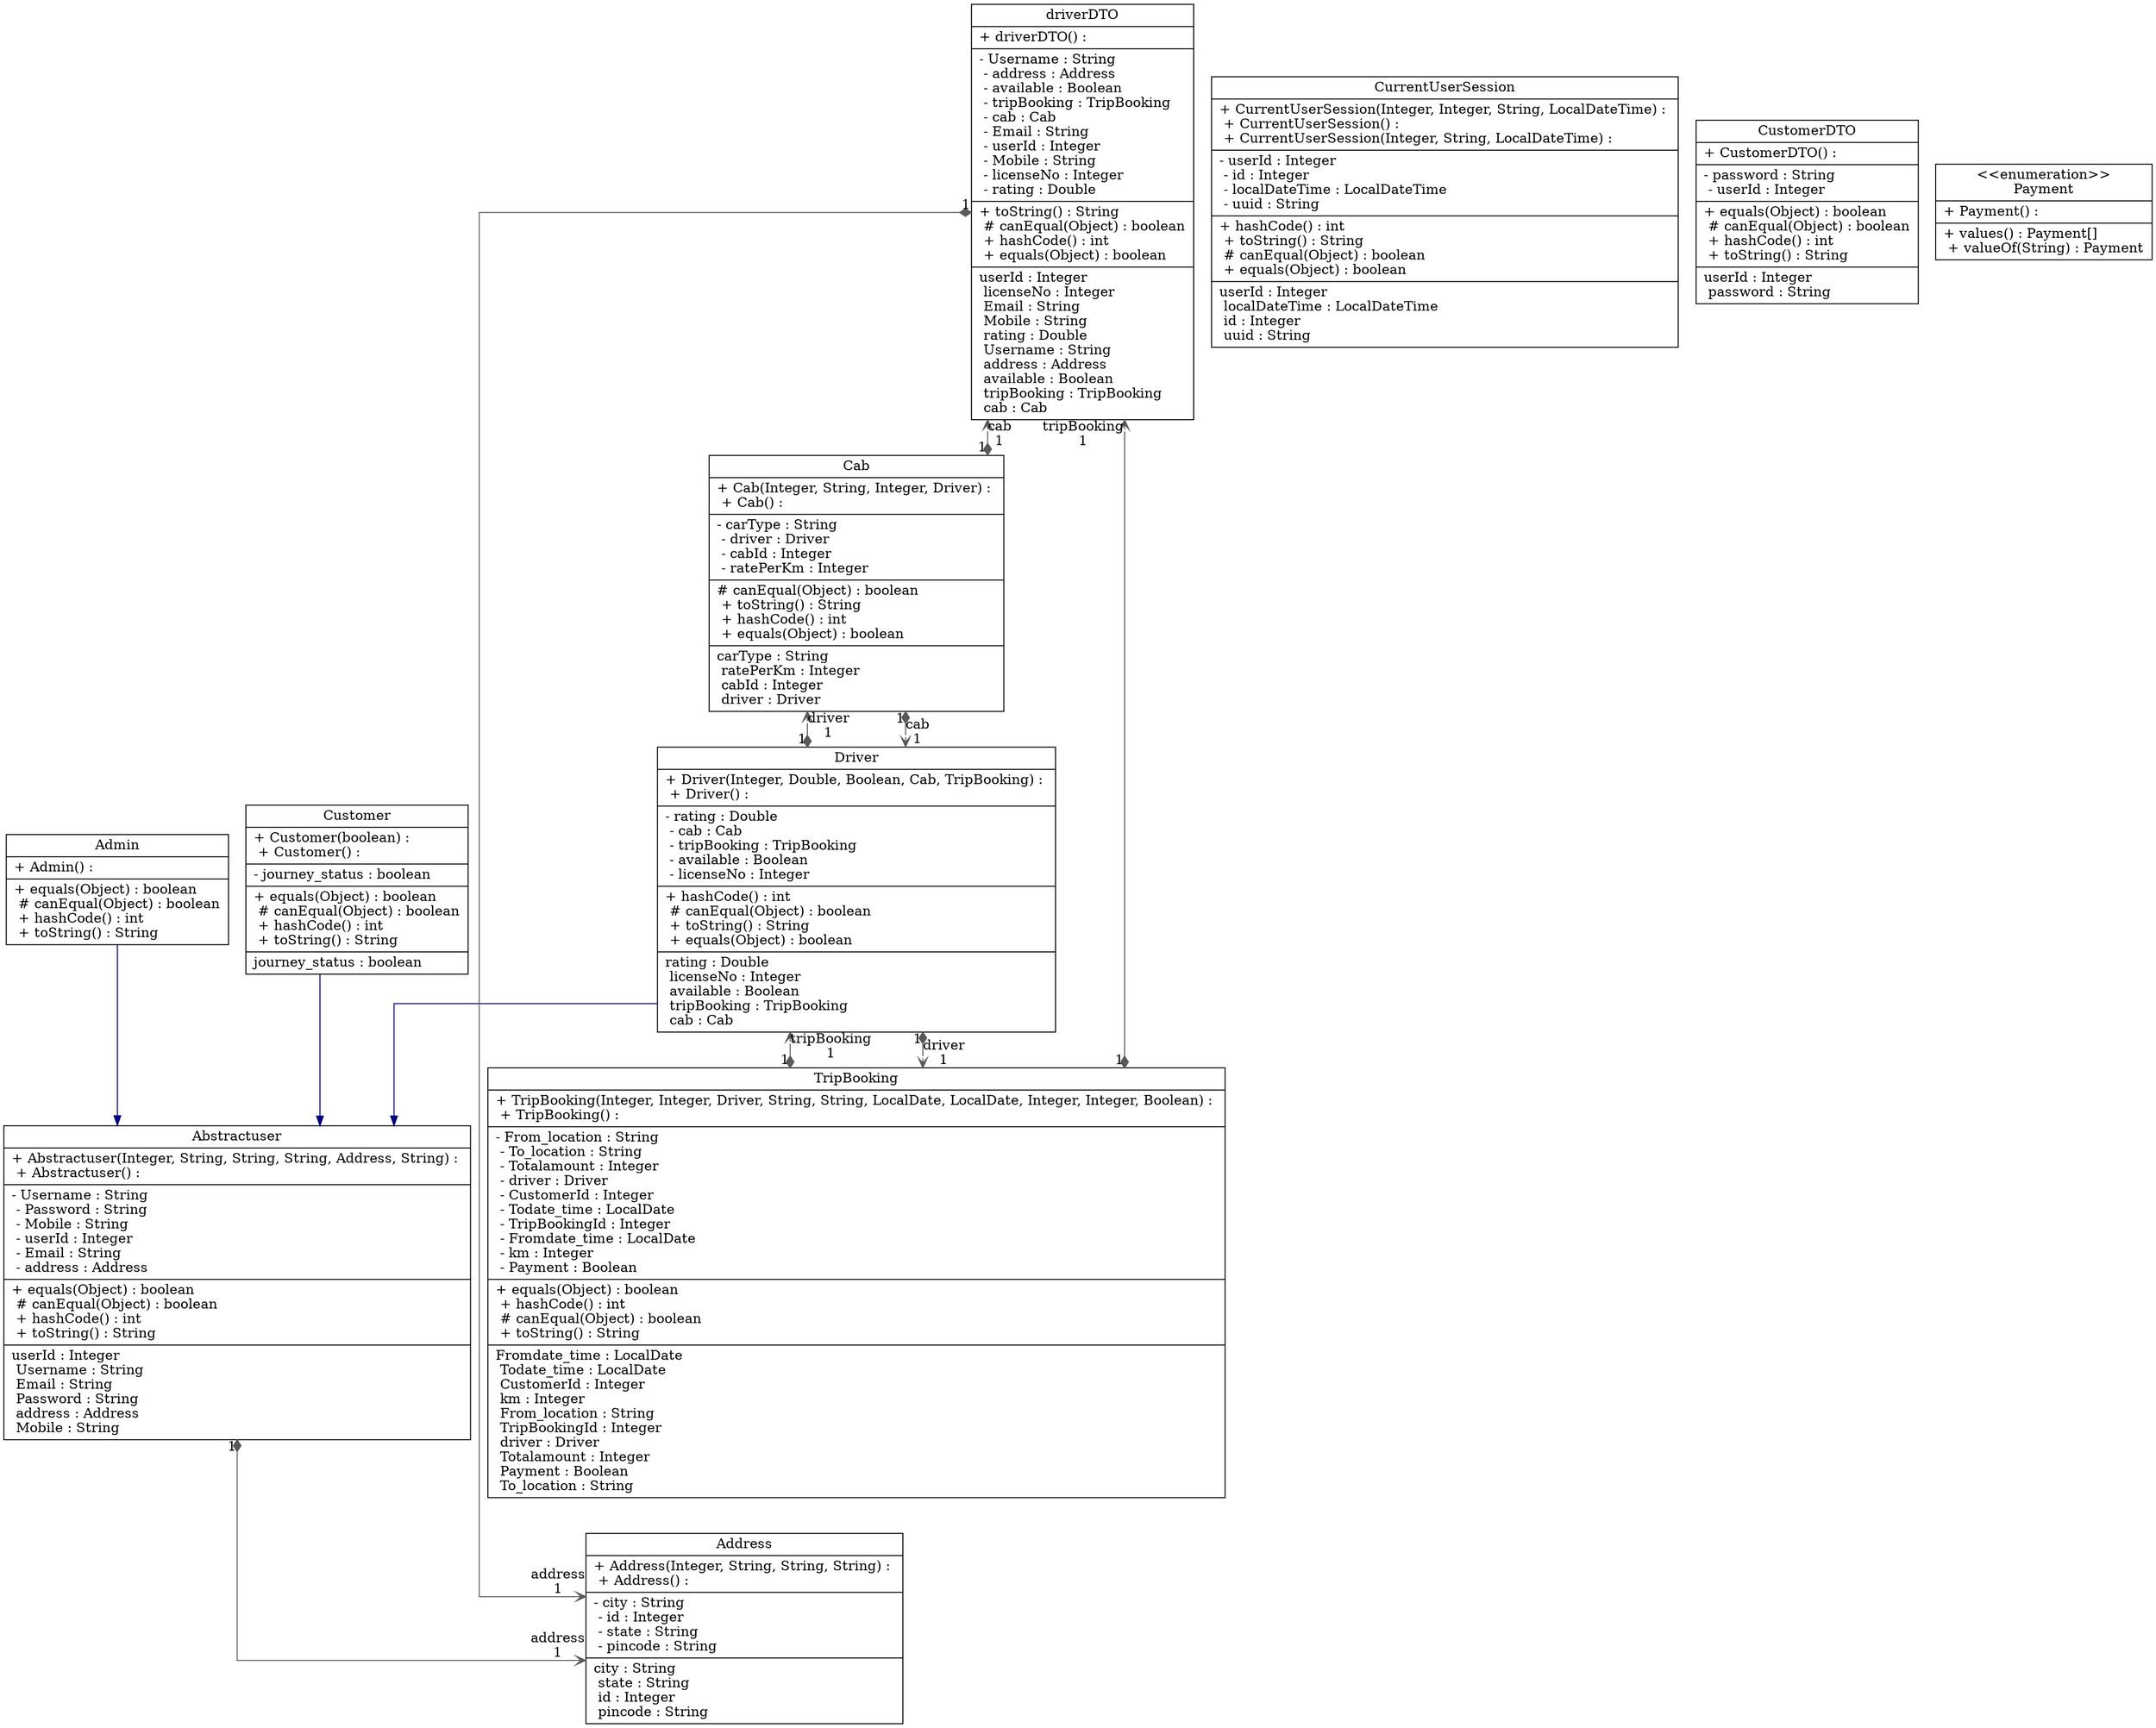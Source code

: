 digraph "package" {

splines  = ortho;
fontname = "Inconsolata";

node [colorscheme = ylgnbu4];
edge [colorscheme = dark28, dir = both];

Abstractuser       [shape = record, label = "{ Abstractuser | + Abstractuser(Integer, String, String, String, Address, String) : \l + Abstractuser() : \l|- Username : String\l - Password : String\l - Mobile : String\l - userId : Integer\l - Email : String\l - address : Address\l|+ equals(Object) : boolean\l # canEqual(Object) : boolean\l + hashCode() : int\l + toString() : String\l| userId : Integer\l  Username : String\l  Email : String\l  Password : String\l  address : Address\l  Mobile : String\l }"];
Address            [shape = record, label = "{ Address | + Address(Integer, String, String, String) : \l + Address() : \l|- city : String\l - id : Integer\l - state : String\l - pincode : String\l| city : String\l  state : String\l  id : Integer\l  pincode : String\l }"];
Admin              [shape = record, label = "{ Admin | + Admin() : \l|+ equals(Object) : boolean\l # canEqual(Object) : boolean\l + hashCode() : int\l + toString() : String\l }"];
Cab                [shape = record, label = "{ Cab | + Cab(Integer, String, Integer, Driver) : \l + Cab() : \l|- carType : String\l - driver : Driver\l - cabId : Integer\l - ratePerKm : Integer\l|# canEqual(Object) : boolean\l + toString() : String\l + hashCode() : int\l + equals(Object) : boolean\l| carType : String\l  ratePerKm : Integer\l  cabId : Integer\l  driver : Driver\l }"];
CurrentUserSession [shape = record, label = "{ CurrentUserSession | + CurrentUserSession(Integer, Integer, String, LocalDateTime) : \l + CurrentUserSession() : \l + CurrentUserSession(Integer, String, LocalDateTime) : \l|- userId : Integer\l - id : Integer\l - localDateTime : LocalDateTime\l - uuid : String\l|+ hashCode() : int\l + toString() : String\l # canEqual(Object) : boolean\l + equals(Object) : boolean\l| userId : Integer\l  localDateTime : LocalDateTime\l  id : Integer\l  uuid : String\l }"];
Customer           [shape = record, label = "{ Customer | + Customer(boolean) : \l + Customer() : \l|- journey_status : boolean\l|+ equals(Object) : boolean\l # canEqual(Object) : boolean\l + hashCode() : int\l + toString() : String\l| journey_status : boolean\l }"];
CustomerDTO        [shape = record, label = "{ CustomerDTO | + CustomerDTO() : \l|- password : String\l - userId : Integer\l|+ equals(Object) : boolean\l # canEqual(Object) : boolean\l + hashCode() : int\l + toString() : String\l| userId : Integer\l  password : String\l }"];
Driver             [shape = record, label = "{ Driver | + Driver(Integer, Double, Boolean, Cab, TripBooking) : \l + Driver() : \l|- rating : Double\l - cab : Cab\l - tripBooking : TripBooking\l - available : Boolean\l - licenseNo : Integer\l|+ hashCode() : int\l # canEqual(Object) : boolean\l + toString() : String\l + equals(Object) : boolean\l| rating : Double\l  licenseNo : Integer\l  available : Boolean\l  tripBooking : TripBooking\l  cab : Cab\l }"];
Payment            [shape = record, label = "{ \<\<enumeration\>\>\nPayment | + Payment() : \l|+ values() : Payment[]\l + valueOf(String) : Payment\l }"];
TripBooking        [shape = record, label = "{ TripBooking | + TripBooking(Integer, Integer, Driver, String, String, LocalDate, LocalDate, Integer, Integer, Boolean) : \l + TripBooking() : \l|- From_location : String\l - To_location : String\l - Totalamount : Integer\l - driver : Driver\l - CustomerId : Integer\l - Todate_time : LocalDate\l - TripBookingId : Integer\l - Fromdate_time : LocalDate\l - km : Integer\l - Payment : Boolean\l|+ equals(Object) : boolean\l + hashCode() : int\l # canEqual(Object) : boolean\l + toString() : String\l| Fromdate_time : LocalDate\l  Todate_time : LocalDate\l  CustomerId : Integer\l  km : Integer\l  From_location : String\l  TripBookingId : Integer\l  driver : Driver\l  Totalamount : Integer\l  Payment : Boolean\l  To_location : String\l }"];
driverDTO          [shape = record, label = "{ driverDTO | + driverDTO() : \l|- Username : String\l - address : Address\l - available : Boolean\l - tripBooking : TripBooking\l - cab : Cab\l - Email : String\l - userId : Integer\l - Mobile : String\l - licenseNo : Integer\l - rating : Double\l|+ toString() : String\l # canEqual(Object) : boolean\l + hashCode() : int\l + equals(Object) : boolean\l| userId : Integer\l  licenseNo : Integer\l  Email : String\l  Mobile : String\l  rating : Double\l  Username : String\l  address : Address\l  available : Boolean\l  tripBooking : TripBooking\l  cab : Cab\l }"];

Abstractuser       -> Address            [color = "#595959", style = solid , arrowtail = diamond , arrowhead = vee     , taillabel = "1", label = "", headlabel = "address\n1"];
Admin              -> Abstractuser       [color = "#000082", style = solid , arrowtail = none    , arrowhead = normal  , taillabel = "", label = "", headlabel = ""];
Cab                -> Driver             [color = "#595959", style = solid , arrowtail = diamond , arrowhead = vee     , taillabel = "1", label = "", headlabel = "driver\n1"];
Customer           -> Abstractuser       [color = "#000082", style = solid , arrowtail = none    , arrowhead = normal  , taillabel = "", label = "", headlabel = ""];
Driver             -> Abstractuser       [color = "#000082", style = solid , arrowtail = none    , arrowhead = normal  , taillabel = "", label = "", headlabel = ""];
Driver             -> Cab                [color = "#595959", style = solid , arrowtail = diamond , arrowhead = vee     , taillabel = "1", label = "", headlabel = "cab\n1"];
Driver             -> TripBooking        [color = "#595959", style = solid , arrowtail = diamond , arrowhead = vee     , taillabel = "1", label = "", headlabel = "tripBooking\n1"];
TripBooking        -> Driver             [color = "#595959", style = solid , arrowtail = diamond , arrowhead = vee     , taillabel = "1", label = "", headlabel = "driver\n1"];
driverDTO          -> Address            [color = "#595959", style = solid , arrowtail = diamond , arrowhead = vee     , taillabel = "1", label = "", headlabel = "address\n1"];
driverDTO          -> Cab                [color = "#595959", style = solid , arrowtail = diamond , arrowhead = vee     , taillabel = "1", label = "", headlabel = "cab\n1"];
driverDTO          -> TripBooking        [color = "#595959", style = solid , arrowtail = diamond , arrowhead = vee     , taillabel = "1", label = "", headlabel = "tripBooking\n1"];

}
